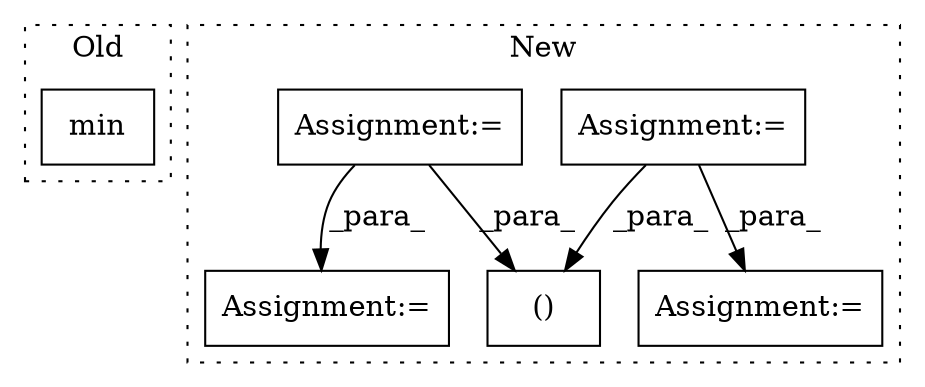digraph G {
subgraph cluster0 {
1 [label="min" a="32" s="630,635" l="4,1" shape="box"];
label = "Old";
style="dotted";
}
subgraph cluster1 {
2 [label="()" a="106" s="426" l="44" shape="box"];
3 [label="Assignment:=" a="7" s="283" l="2" shape="box"];
4 [label="Assignment:=" a="7" s="271" l="2" shape="box"];
5 [label="Assignment:=" a="7" s="671" l="1" shape="box"];
6 [label="Assignment:=" a="7" s="633" l="1" shape="box"];
label = "New";
style="dotted";
}
3 -> 5 [label="_para_"];
3 -> 2 [label="_para_"];
4 -> 6 [label="_para_"];
4 -> 2 [label="_para_"];
}
